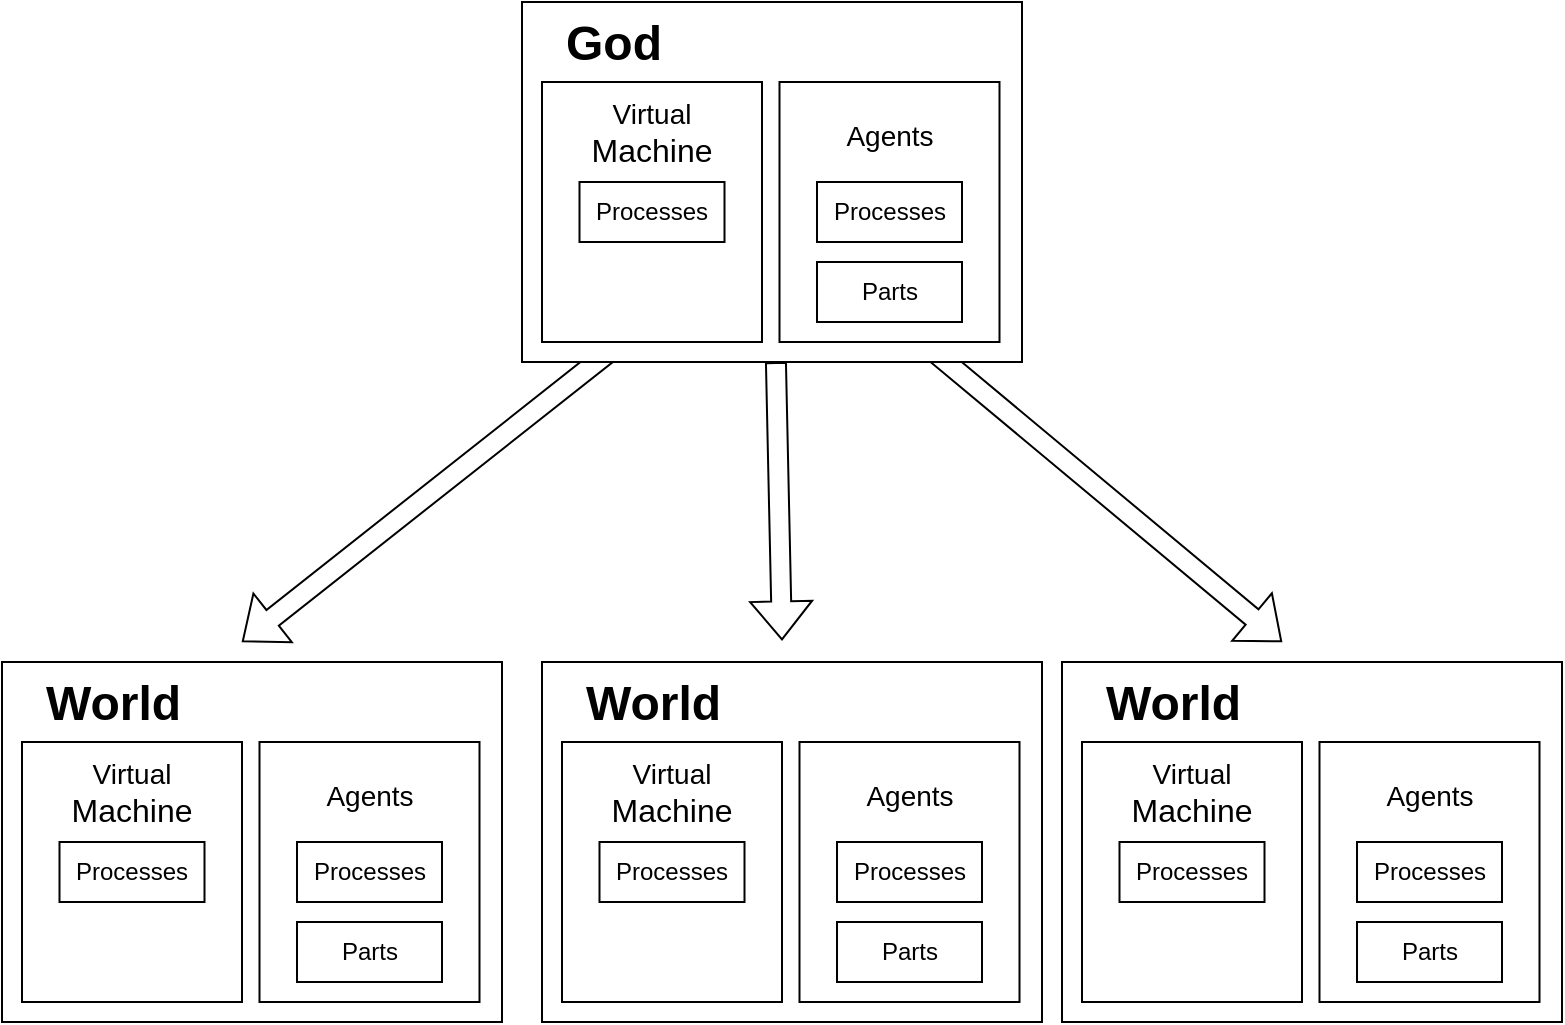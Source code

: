 <mxfile version="28.2.7">
  <diagram name="Page-1" id="wKfLTcihOVyknl66aIOc">
    <mxGraphModel dx="1042" dy="527" grid="1" gridSize="10" guides="1" tooltips="1" connect="1" arrows="1" fold="1" page="1" pageScale="1" pageWidth="850" pageHeight="1100" math="0" shadow="0">
      <root>
        <mxCell id="0" />
        <mxCell id="1" parent="0" />
        <mxCell id="hYSh2QwHmGGUPCiXnBVg-55" value="" style="shape=flexArrow;endArrow=classic;html=1;rounded=0;exitX=0.8;exitY=0.944;exitDx=0;exitDy=0;exitPerimeter=0;" parent="1" source="hYSh2QwHmGGUPCiXnBVg-10" edge="1">
          <mxGeometry width="50" height="50" relative="1" as="geometry">
            <mxPoint x="500" y="320" as="sourcePoint" />
            <mxPoint x="680" y="420" as="targetPoint" />
          </mxGeometry>
        </mxCell>
        <mxCell id="hYSh2QwHmGGUPCiXnBVg-53" value="" style="shape=flexArrow;endArrow=classic;html=1;rounded=0;" parent="1" edge="1">
          <mxGeometry width="50" height="50" relative="1" as="geometry">
            <mxPoint x="350" y="270" as="sourcePoint" />
            <mxPoint x="160" y="420" as="targetPoint" />
          </mxGeometry>
        </mxCell>
        <mxCell id="hYSh2QwHmGGUPCiXnBVg-54" value="" style="shape=flexArrow;endArrow=classic;html=1;rounded=0;" parent="1" source="hYSh2QwHmGGUPCiXnBVg-10" edge="1">
          <mxGeometry width="50" height="50" relative="1" as="geometry">
            <mxPoint x="400" y="300" as="sourcePoint" />
            <mxPoint x="430" y="419.2" as="targetPoint" />
          </mxGeometry>
        </mxCell>
        <mxCell id="2ZSS1EKiN3TD2x7Pqfwt-8" value="" style="group" vertex="1" connectable="0" parent="1">
          <mxGeometry x="300" y="100" width="250" height="180" as="geometry" />
        </mxCell>
        <mxCell id="hYSh2QwHmGGUPCiXnBVg-10" value="" style="rounded=0;whiteSpace=wrap;html=1;" parent="2ZSS1EKiN3TD2x7Pqfwt-8" vertex="1">
          <mxGeometry width="250" height="180" as="geometry" />
        </mxCell>
        <mxCell id="2ZSS1EKiN3TD2x7Pqfwt-7" value="" style="rounded=0;whiteSpace=wrap;html=1;" vertex="1" parent="2ZSS1EKiN3TD2x7Pqfwt-8">
          <mxGeometry x="128.75" y="40" width="110" height="130" as="geometry" />
        </mxCell>
        <mxCell id="2ZSS1EKiN3TD2x7Pqfwt-6" value="" style="rounded=0;whiteSpace=wrap;html=1;" vertex="1" parent="2ZSS1EKiN3TD2x7Pqfwt-8">
          <mxGeometry x="10" y="40" width="110" height="130" as="geometry" />
        </mxCell>
        <mxCell id="hYSh2QwHmGGUPCiXnBVg-4" value="&lt;h1 style=&quot;margin-top: 0px;&quot;&gt;God&lt;/h1&gt;" style="text;html=1;whiteSpace=wrap;overflow=hidden;rounded=0;" parent="2ZSS1EKiN3TD2x7Pqfwt-8" vertex="1">
          <mxGeometry x="20" width="180" height="40" as="geometry" />
        </mxCell>
        <mxCell id="hYSh2QwHmGGUPCiXnBVg-8" value="&lt;font style=&quot;font-size: 14px;&quot;&gt;Virtual&lt;/font&gt;&lt;div&gt;&lt;font size=&quot;3&quot;&gt;Machine&lt;/font&gt;&lt;/div&gt;&lt;div&gt;&lt;font size=&quot;3&quot;&gt;&lt;br&gt;&lt;/font&gt;&lt;/div&gt;" style="text;html=1;align=center;verticalAlign=middle;whiteSpace=wrap;rounded=0;" parent="2ZSS1EKiN3TD2x7Pqfwt-8" vertex="1">
          <mxGeometry x="35" y="60" width="60" height="30" as="geometry" />
        </mxCell>
        <mxCell id="hYSh2QwHmGGUPCiXnBVg-9" value="&lt;span style=&quot;font-size: 14px;&quot;&gt;Agents&lt;/span&gt;&lt;div&gt;&lt;span style=&quot;font-size: 14px;&quot;&gt;&lt;br&gt;&lt;/span&gt;&lt;/div&gt;" style="text;html=1;align=center;verticalAlign=middle;whiteSpace=wrap;rounded=0;movable=0;resizable=0;rotatable=0;deletable=0;editable=0;locked=1;connectable=0;" parent="2ZSS1EKiN3TD2x7Pqfwt-8" vertex="1">
          <mxGeometry x="153.75" y="60" width="60" height="30" as="geometry" />
        </mxCell>
        <mxCell id="2ZSS1EKiN3TD2x7Pqfwt-3" style="edgeStyle=orthogonalEdgeStyle;rounded=0;orthogonalLoop=1;jettySize=auto;html=1;exitX=0;exitY=0.75;exitDx=0;exitDy=0;entryX=0;entryY=0.5;entryDx=0;entryDy=0;" edge="1" parent="2ZSS1EKiN3TD2x7Pqfwt-8" source="hYSh2QwHmGGUPCiXnBVg-23" target="hYSh2QwHmGGUPCiXnBVg-25">
          <mxGeometry relative="1" as="geometry" />
        </mxCell>
        <mxCell id="hYSh2QwHmGGUPCiXnBVg-23" value="" style="rounded=0;whiteSpace=wrap;html=1;" parent="2ZSS1EKiN3TD2x7Pqfwt-8" vertex="1">
          <mxGeometry x="147.5" y="90" width="72.5" height="30" as="geometry" />
        </mxCell>
        <mxCell id="hYSh2QwHmGGUPCiXnBVg-25" value="Processes" style="text;html=1;align=center;verticalAlign=middle;whiteSpace=wrap;rounded=0;" parent="2ZSS1EKiN3TD2x7Pqfwt-8" vertex="1">
          <mxGeometry x="153.75" y="90" width="60" height="30" as="geometry" />
        </mxCell>
        <mxCell id="ZQEKIyzoyu1ojiTdzSe--3" value="" style="rounded=0;whiteSpace=wrap;html=1;" parent="2ZSS1EKiN3TD2x7Pqfwt-8" vertex="1">
          <mxGeometry x="28.75" y="90" width="72.5" height="30" as="geometry" />
        </mxCell>
        <mxCell id="ZQEKIyzoyu1ojiTdzSe--4" value="Processes" style="text;html=1;align=center;verticalAlign=middle;whiteSpace=wrap;rounded=0;" parent="2ZSS1EKiN3TD2x7Pqfwt-8" vertex="1">
          <mxGeometry x="35" y="90" width="60" height="30" as="geometry" />
        </mxCell>
        <mxCell id="2ZSS1EKiN3TD2x7Pqfwt-4" value="" style="rounded=0;whiteSpace=wrap;html=1;" vertex="1" parent="2ZSS1EKiN3TD2x7Pqfwt-8">
          <mxGeometry x="147.5" y="130" width="72.5" height="30" as="geometry" />
        </mxCell>
        <mxCell id="2ZSS1EKiN3TD2x7Pqfwt-5" value="Parts" style="text;html=1;align=center;verticalAlign=middle;whiteSpace=wrap;rounded=0;" vertex="1" parent="2ZSS1EKiN3TD2x7Pqfwt-8">
          <mxGeometry x="153.75" y="130" width="60" height="30" as="geometry" />
        </mxCell>
        <mxCell id="2ZSS1EKiN3TD2x7Pqfwt-11" value="" style="group" vertex="1" connectable="0" parent="1">
          <mxGeometry x="40" y="430" width="250" height="180" as="geometry" />
        </mxCell>
        <mxCell id="2ZSS1EKiN3TD2x7Pqfwt-12" value="" style="rounded=0;whiteSpace=wrap;html=1;" vertex="1" parent="2ZSS1EKiN3TD2x7Pqfwt-11">
          <mxGeometry width="250" height="180" as="geometry" />
        </mxCell>
        <mxCell id="2ZSS1EKiN3TD2x7Pqfwt-13" value="" style="rounded=0;whiteSpace=wrap;html=1;" vertex="1" parent="2ZSS1EKiN3TD2x7Pqfwt-11">
          <mxGeometry x="128.75" y="40" width="110" height="130" as="geometry" />
        </mxCell>
        <mxCell id="2ZSS1EKiN3TD2x7Pqfwt-14" value="" style="rounded=0;whiteSpace=wrap;html=1;" vertex="1" parent="2ZSS1EKiN3TD2x7Pqfwt-11">
          <mxGeometry x="10" y="40" width="110" height="130" as="geometry" />
        </mxCell>
        <mxCell id="2ZSS1EKiN3TD2x7Pqfwt-15" value="&lt;h1 style=&quot;margin-top: 0px;&quot;&gt;World&lt;/h1&gt;" style="text;html=1;whiteSpace=wrap;overflow=hidden;rounded=0;" vertex="1" parent="2ZSS1EKiN3TD2x7Pqfwt-11">
          <mxGeometry x="20" width="180" height="40" as="geometry" />
        </mxCell>
        <mxCell id="2ZSS1EKiN3TD2x7Pqfwt-16" value="&lt;font style=&quot;font-size: 14px;&quot;&gt;Virtual&lt;/font&gt;&lt;div&gt;&lt;font size=&quot;3&quot;&gt;Machine&lt;/font&gt;&lt;/div&gt;&lt;div&gt;&lt;font size=&quot;3&quot;&gt;&lt;br&gt;&lt;/font&gt;&lt;/div&gt;" style="text;html=1;align=center;verticalAlign=middle;whiteSpace=wrap;rounded=0;" vertex="1" parent="2ZSS1EKiN3TD2x7Pqfwt-11">
          <mxGeometry x="35" y="60" width="60" height="30" as="geometry" />
        </mxCell>
        <mxCell id="2ZSS1EKiN3TD2x7Pqfwt-17" value="&lt;span style=&quot;font-size: 14px;&quot;&gt;Agents&lt;/span&gt;&lt;div&gt;&lt;span style=&quot;font-size: 14px;&quot;&gt;&lt;br&gt;&lt;/span&gt;&lt;/div&gt;" style="text;html=1;align=center;verticalAlign=middle;whiteSpace=wrap;rounded=0;movable=0;resizable=0;rotatable=0;deletable=0;editable=0;locked=1;connectable=0;" vertex="1" parent="2ZSS1EKiN3TD2x7Pqfwt-11">
          <mxGeometry x="153.75" y="60" width="60" height="30" as="geometry" />
        </mxCell>
        <mxCell id="2ZSS1EKiN3TD2x7Pqfwt-18" style="edgeStyle=orthogonalEdgeStyle;rounded=0;orthogonalLoop=1;jettySize=auto;html=1;exitX=0;exitY=0.75;exitDx=0;exitDy=0;entryX=0;entryY=0.5;entryDx=0;entryDy=0;" edge="1" parent="2ZSS1EKiN3TD2x7Pqfwt-11" source="2ZSS1EKiN3TD2x7Pqfwt-19" target="2ZSS1EKiN3TD2x7Pqfwt-20">
          <mxGeometry relative="1" as="geometry" />
        </mxCell>
        <mxCell id="2ZSS1EKiN3TD2x7Pqfwt-19" value="" style="rounded=0;whiteSpace=wrap;html=1;" vertex="1" parent="2ZSS1EKiN3TD2x7Pqfwt-11">
          <mxGeometry x="147.5" y="90" width="72.5" height="30" as="geometry" />
        </mxCell>
        <mxCell id="2ZSS1EKiN3TD2x7Pqfwt-20" value="Processes" style="text;html=1;align=center;verticalAlign=middle;whiteSpace=wrap;rounded=0;" vertex="1" parent="2ZSS1EKiN3TD2x7Pqfwt-11">
          <mxGeometry x="153.75" y="90" width="60" height="30" as="geometry" />
        </mxCell>
        <mxCell id="2ZSS1EKiN3TD2x7Pqfwt-21" value="" style="rounded=0;whiteSpace=wrap;html=1;" vertex="1" parent="2ZSS1EKiN3TD2x7Pqfwt-11">
          <mxGeometry x="28.75" y="90" width="72.5" height="30" as="geometry" />
        </mxCell>
        <mxCell id="2ZSS1EKiN3TD2x7Pqfwt-22" value="Processes" style="text;html=1;align=center;verticalAlign=middle;whiteSpace=wrap;rounded=0;" vertex="1" parent="2ZSS1EKiN3TD2x7Pqfwt-11">
          <mxGeometry x="35" y="90" width="60" height="30" as="geometry" />
        </mxCell>
        <mxCell id="2ZSS1EKiN3TD2x7Pqfwt-23" value="" style="rounded=0;whiteSpace=wrap;html=1;" vertex="1" parent="2ZSS1EKiN3TD2x7Pqfwt-11">
          <mxGeometry x="147.5" y="130" width="72.5" height="30" as="geometry" />
        </mxCell>
        <mxCell id="2ZSS1EKiN3TD2x7Pqfwt-24" value="Parts" style="text;html=1;align=center;verticalAlign=middle;whiteSpace=wrap;rounded=0;" vertex="1" parent="2ZSS1EKiN3TD2x7Pqfwt-11">
          <mxGeometry x="153.75" y="130" width="60" height="30" as="geometry" />
        </mxCell>
        <mxCell id="2ZSS1EKiN3TD2x7Pqfwt-25" value="" style="group" vertex="1" connectable="0" parent="1">
          <mxGeometry x="310" y="430" width="250" height="180" as="geometry" />
        </mxCell>
        <mxCell id="2ZSS1EKiN3TD2x7Pqfwt-26" value="" style="rounded=0;whiteSpace=wrap;html=1;" vertex="1" parent="2ZSS1EKiN3TD2x7Pqfwt-25">
          <mxGeometry width="250" height="180" as="geometry" />
        </mxCell>
        <mxCell id="2ZSS1EKiN3TD2x7Pqfwt-27" value="" style="rounded=0;whiteSpace=wrap;html=1;" vertex="1" parent="2ZSS1EKiN3TD2x7Pqfwt-25">
          <mxGeometry x="128.75" y="40" width="110" height="130" as="geometry" />
        </mxCell>
        <mxCell id="2ZSS1EKiN3TD2x7Pqfwt-28" value="" style="rounded=0;whiteSpace=wrap;html=1;" vertex="1" parent="2ZSS1EKiN3TD2x7Pqfwt-25">
          <mxGeometry x="10" y="40" width="110" height="130" as="geometry" />
        </mxCell>
        <mxCell id="2ZSS1EKiN3TD2x7Pqfwt-29" value="&lt;h1 style=&quot;margin-top: 0px;&quot;&gt;World&lt;/h1&gt;" style="text;html=1;whiteSpace=wrap;overflow=hidden;rounded=0;" vertex="1" parent="2ZSS1EKiN3TD2x7Pqfwt-25">
          <mxGeometry x="20" width="180" height="40" as="geometry" />
        </mxCell>
        <mxCell id="2ZSS1EKiN3TD2x7Pqfwt-30" value="&lt;font style=&quot;font-size: 14px;&quot;&gt;Virtual&lt;/font&gt;&lt;div&gt;&lt;font size=&quot;3&quot;&gt;Machine&lt;/font&gt;&lt;/div&gt;&lt;div&gt;&lt;font size=&quot;3&quot;&gt;&lt;br&gt;&lt;/font&gt;&lt;/div&gt;" style="text;html=1;align=center;verticalAlign=middle;whiteSpace=wrap;rounded=0;" vertex="1" parent="2ZSS1EKiN3TD2x7Pqfwt-25">
          <mxGeometry x="35" y="60" width="60" height="30" as="geometry" />
        </mxCell>
        <mxCell id="2ZSS1EKiN3TD2x7Pqfwt-31" value="&lt;span style=&quot;font-size: 14px;&quot;&gt;Agents&lt;/span&gt;&lt;div&gt;&lt;span style=&quot;font-size: 14px;&quot;&gt;&lt;br&gt;&lt;/span&gt;&lt;/div&gt;" style="text;html=1;align=center;verticalAlign=middle;whiteSpace=wrap;rounded=0;movable=0;resizable=0;rotatable=0;deletable=0;editable=0;locked=1;connectable=0;" vertex="1" parent="2ZSS1EKiN3TD2x7Pqfwt-25">
          <mxGeometry x="153.75" y="60" width="60" height="30" as="geometry" />
        </mxCell>
        <mxCell id="2ZSS1EKiN3TD2x7Pqfwt-32" style="edgeStyle=orthogonalEdgeStyle;rounded=0;orthogonalLoop=1;jettySize=auto;html=1;exitX=0;exitY=0.75;exitDx=0;exitDy=0;entryX=0;entryY=0.5;entryDx=0;entryDy=0;" edge="1" parent="2ZSS1EKiN3TD2x7Pqfwt-25" source="2ZSS1EKiN3TD2x7Pqfwt-33" target="2ZSS1EKiN3TD2x7Pqfwt-34">
          <mxGeometry relative="1" as="geometry" />
        </mxCell>
        <mxCell id="2ZSS1EKiN3TD2x7Pqfwt-33" value="" style="rounded=0;whiteSpace=wrap;html=1;" vertex="1" parent="2ZSS1EKiN3TD2x7Pqfwt-25">
          <mxGeometry x="147.5" y="90" width="72.5" height="30" as="geometry" />
        </mxCell>
        <mxCell id="2ZSS1EKiN3TD2x7Pqfwt-34" value="Processes" style="text;html=1;align=center;verticalAlign=middle;whiteSpace=wrap;rounded=0;" vertex="1" parent="2ZSS1EKiN3TD2x7Pqfwt-25">
          <mxGeometry x="153.75" y="90" width="60" height="30" as="geometry" />
        </mxCell>
        <mxCell id="2ZSS1EKiN3TD2x7Pqfwt-35" value="" style="rounded=0;whiteSpace=wrap;html=1;" vertex="1" parent="2ZSS1EKiN3TD2x7Pqfwt-25">
          <mxGeometry x="28.75" y="90" width="72.5" height="30" as="geometry" />
        </mxCell>
        <mxCell id="2ZSS1EKiN3TD2x7Pqfwt-36" value="Processes" style="text;html=1;align=center;verticalAlign=middle;whiteSpace=wrap;rounded=0;" vertex="1" parent="2ZSS1EKiN3TD2x7Pqfwt-25">
          <mxGeometry x="35" y="90" width="60" height="30" as="geometry" />
        </mxCell>
        <mxCell id="2ZSS1EKiN3TD2x7Pqfwt-37" value="" style="rounded=0;whiteSpace=wrap;html=1;" vertex="1" parent="2ZSS1EKiN3TD2x7Pqfwt-25">
          <mxGeometry x="147.5" y="130" width="72.5" height="30" as="geometry" />
        </mxCell>
        <mxCell id="2ZSS1EKiN3TD2x7Pqfwt-38" value="Parts" style="text;html=1;align=center;verticalAlign=middle;whiteSpace=wrap;rounded=0;" vertex="1" parent="2ZSS1EKiN3TD2x7Pqfwt-25">
          <mxGeometry x="153.75" y="130" width="60" height="30" as="geometry" />
        </mxCell>
        <mxCell id="2ZSS1EKiN3TD2x7Pqfwt-40" value="" style="group" vertex="1" connectable="0" parent="1">
          <mxGeometry x="570" y="430" width="250" height="180" as="geometry" />
        </mxCell>
        <mxCell id="2ZSS1EKiN3TD2x7Pqfwt-41" value="" style="rounded=0;whiteSpace=wrap;html=1;" vertex="1" parent="2ZSS1EKiN3TD2x7Pqfwt-40">
          <mxGeometry width="250" height="180" as="geometry" />
        </mxCell>
        <mxCell id="2ZSS1EKiN3TD2x7Pqfwt-42" value="" style="rounded=0;whiteSpace=wrap;html=1;" vertex="1" parent="2ZSS1EKiN3TD2x7Pqfwt-40">
          <mxGeometry x="128.75" y="40" width="110" height="130" as="geometry" />
        </mxCell>
        <mxCell id="2ZSS1EKiN3TD2x7Pqfwt-43" value="" style="rounded=0;whiteSpace=wrap;html=1;" vertex="1" parent="2ZSS1EKiN3TD2x7Pqfwt-40">
          <mxGeometry x="10" y="40" width="110" height="130" as="geometry" />
        </mxCell>
        <mxCell id="2ZSS1EKiN3TD2x7Pqfwt-44" value="&lt;h1 style=&quot;margin-top: 0px;&quot;&gt;World&lt;/h1&gt;" style="text;html=1;whiteSpace=wrap;overflow=hidden;rounded=0;" vertex="1" parent="2ZSS1EKiN3TD2x7Pqfwt-40">
          <mxGeometry x="20" width="180" height="40" as="geometry" />
        </mxCell>
        <mxCell id="2ZSS1EKiN3TD2x7Pqfwt-45" value="&lt;font style=&quot;font-size: 14px;&quot;&gt;Virtual&lt;/font&gt;&lt;div&gt;&lt;font size=&quot;3&quot;&gt;Machine&lt;/font&gt;&lt;/div&gt;&lt;div&gt;&lt;font size=&quot;3&quot;&gt;&lt;br&gt;&lt;/font&gt;&lt;/div&gt;" style="text;html=1;align=center;verticalAlign=middle;whiteSpace=wrap;rounded=0;" vertex="1" parent="2ZSS1EKiN3TD2x7Pqfwt-40">
          <mxGeometry x="35" y="60" width="60" height="30" as="geometry" />
        </mxCell>
        <mxCell id="2ZSS1EKiN3TD2x7Pqfwt-46" value="&lt;span style=&quot;font-size: 14px;&quot;&gt;Agents&lt;/span&gt;&lt;div&gt;&lt;span style=&quot;font-size: 14px;&quot;&gt;&lt;br&gt;&lt;/span&gt;&lt;/div&gt;" style="text;html=1;align=center;verticalAlign=middle;whiteSpace=wrap;rounded=0;movable=0;resizable=0;rotatable=0;deletable=0;editable=0;locked=1;connectable=0;" vertex="1" parent="2ZSS1EKiN3TD2x7Pqfwt-40">
          <mxGeometry x="153.75" y="60" width="60" height="30" as="geometry" />
        </mxCell>
        <mxCell id="2ZSS1EKiN3TD2x7Pqfwt-47" style="edgeStyle=orthogonalEdgeStyle;rounded=0;orthogonalLoop=1;jettySize=auto;html=1;exitX=0;exitY=0.75;exitDx=0;exitDy=0;entryX=0;entryY=0.5;entryDx=0;entryDy=0;" edge="1" parent="2ZSS1EKiN3TD2x7Pqfwt-40" source="2ZSS1EKiN3TD2x7Pqfwt-48" target="2ZSS1EKiN3TD2x7Pqfwt-49">
          <mxGeometry relative="1" as="geometry" />
        </mxCell>
        <mxCell id="2ZSS1EKiN3TD2x7Pqfwt-48" value="" style="rounded=0;whiteSpace=wrap;html=1;" vertex="1" parent="2ZSS1EKiN3TD2x7Pqfwt-40">
          <mxGeometry x="147.5" y="90" width="72.5" height="30" as="geometry" />
        </mxCell>
        <mxCell id="2ZSS1EKiN3TD2x7Pqfwt-49" value="Processes" style="text;html=1;align=center;verticalAlign=middle;whiteSpace=wrap;rounded=0;" vertex="1" parent="2ZSS1EKiN3TD2x7Pqfwt-40">
          <mxGeometry x="153.75" y="90" width="60" height="30" as="geometry" />
        </mxCell>
        <mxCell id="2ZSS1EKiN3TD2x7Pqfwt-50" value="" style="rounded=0;whiteSpace=wrap;html=1;" vertex="1" parent="2ZSS1EKiN3TD2x7Pqfwt-40">
          <mxGeometry x="28.75" y="90" width="72.5" height="30" as="geometry" />
        </mxCell>
        <mxCell id="2ZSS1EKiN3TD2x7Pqfwt-51" value="Processes" style="text;html=1;align=center;verticalAlign=middle;whiteSpace=wrap;rounded=0;" vertex="1" parent="2ZSS1EKiN3TD2x7Pqfwt-40">
          <mxGeometry x="35" y="90" width="60" height="30" as="geometry" />
        </mxCell>
        <mxCell id="2ZSS1EKiN3TD2x7Pqfwt-52" value="" style="rounded=0;whiteSpace=wrap;html=1;" vertex="1" parent="2ZSS1EKiN3TD2x7Pqfwt-40">
          <mxGeometry x="147.5" y="130" width="72.5" height="30" as="geometry" />
        </mxCell>
        <mxCell id="2ZSS1EKiN3TD2x7Pqfwt-53" value="Parts" style="text;html=1;align=center;verticalAlign=middle;whiteSpace=wrap;rounded=0;" vertex="1" parent="2ZSS1EKiN3TD2x7Pqfwt-40">
          <mxGeometry x="153.75" y="130" width="60" height="30" as="geometry" />
        </mxCell>
      </root>
    </mxGraphModel>
  </diagram>
</mxfile>
